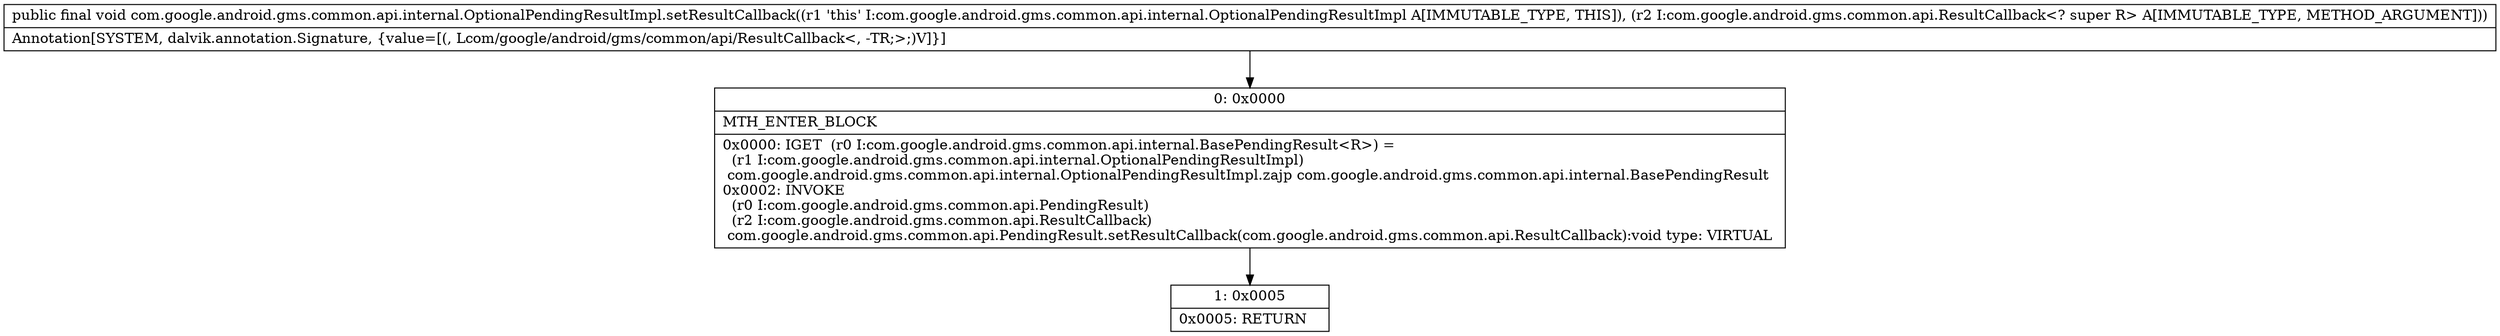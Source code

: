 digraph "CFG forcom.google.android.gms.common.api.internal.OptionalPendingResultImpl.setResultCallback(Lcom\/google\/android\/gms\/common\/api\/ResultCallback;)V" {
Node_0 [shape=record,label="{0\:\ 0x0000|MTH_ENTER_BLOCK\l|0x0000: IGET  (r0 I:com.google.android.gms.common.api.internal.BasePendingResult\<R\>) = \l  (r1 I:com.google.android.gms.common.api.internal.OptionalPendingResultImpl)\l com.google.android.gms.common.api.internal.OptionalPendingResultImpl.zajp com.google.android.gms.common.api.internal.BasePendingResult \l0x0002: INVOKE  \l  (r0 I:com.google.android.gms.common.api.PendingResult)\l  (r2 I:com.google.android.gms.common.api.ResultCallback)\l com.google.android.gms.common.api.PendingResult.setResultCallback(com.google.android.gms.common.api.ResultCallback):void type: VIRTUAL \l}"];
Node_1 [shape=record,label="{1\:\ 0x0005|0x0005: RETURN   \l}"];
MethodNode[shape=record,label="{public final void com.google.android.gms.common.api.internal.OptionalPendingResultImpl.setResultCallback((r1 'this' I:com.google.android.gms.common.api.internal.OptionalPendingResultImpl A[IMMUTABLE_TYPE, THIS]), (r2 I:com.google.android.gms.common.api.ResultCallback\<? super R\> A[IMMUTABLE_TYPE, METHOD_ARGUMENT]))  | Annotation[SYSTEM, dalvik.annotation.Signature, \{value=[(, Lcom\/google\/android\/gms\/common\/api\/ResultCallback\<, \-TR;\>;)V]\}]\l}"];
MethodNode -> Node_0;
Node_0 -> Node_1;
}

